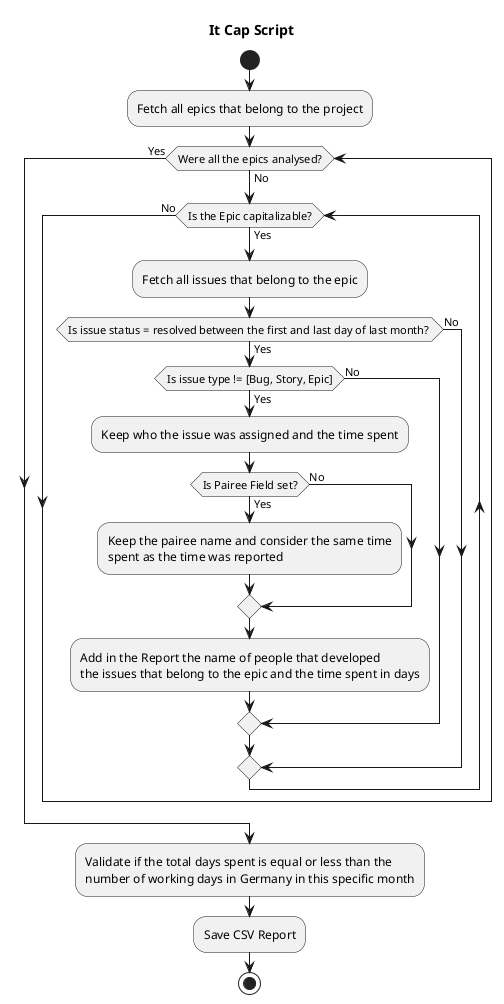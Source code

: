 @startuml
title It Cap Script

start
:Fetch all epics that belong to the project;
  while (Were all the epics analysed?) is (No)
    while (Is the Epic capitalizable?) is (Yes)
      :Fetch all issues that belong to the epic;
      if (Is issue status = resolved between the first and last day of last month? )  then (Yes)
        if (Is issue type != [Bug, Story, Epic]) then (No)

        else (Yes)
        :Keep who the issue was assigned and the time spent;
          if (Is Pairee Field set?) then (Yes)
            :Keep the pairee name and consider the same time
            spent as the time was reported;
          else (No)
          endif;

      :Add in the Report the name of people that developed
      the issues that belong to the epic and the time spent in days;

        endif;
      else (No)
      endif;

    endwhile (No)

  endwhile (Yes)
  :Validate if the total days spent is equal or less than the
  number of working days in Germany in this specific month;

  :Save CSV Report;

stop
@enduml